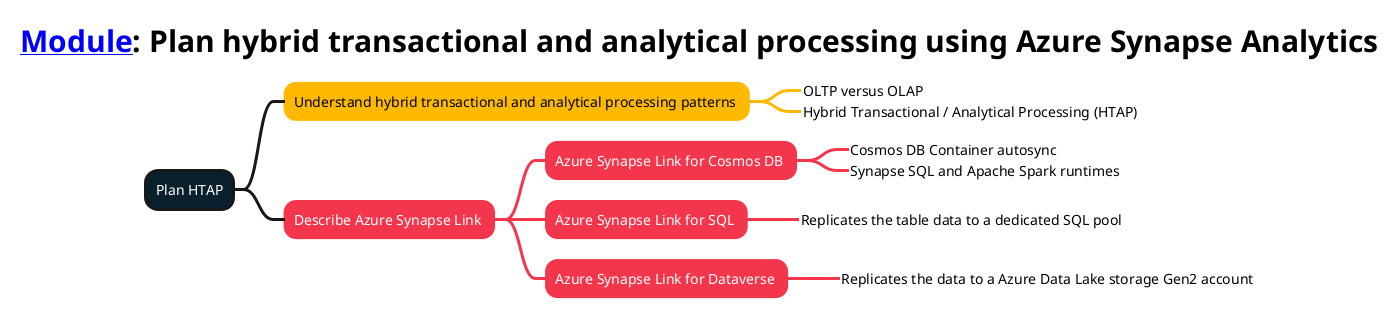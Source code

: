 @startmindmap
<style>
title {
        FontSize 30
        FontColor #000000
    }
mindmapDiagram {
    :depth(0) {
        BackgroundColor #091f2c
        FontColor #ffffff
        LineThickness 3.0
    }
    .topic1 {
        BackgroundColor #ffb900
        LineColor #ffb900
        LineThickness 3.0
        FontColor #000000
    }
    .topic2 {
        BackgroundColor #f4364c
        LineColor #f4364c
        LineThickness 3.0
        FontColor #ffffff
    }
    .topic3 {
        BackgroundColor #c5b4e3
        LineColor #c5b4e3
        LineThickness 3.0
        FontColor #000000
    }
    .topic4 {
        BackgroundColor #e1d3c7
        LineColor #e1d3c7
        LineThickness 3.0
        FontColor #000000
    }
    .topic5 {
        BackgroundColor #07641d
        LineColor #07641d
        LineThickness 3.0
        FontColor #ffffff
    }
}
</style>
title [[https://learn.microsoft.com/training/modules/design-hybrid-transactional-analytical-processing-using-azure-synapse-analytics/ Module]]: Plan hybrid transactional and analytical processing using Azure Synapse Analytics
+ Plan HTAP
++ Understand hybrid transactional and analytical processing patterns <<topic1>>
+++_ OLTP versus OLAP
+++_ Hybrid Transactional / Analytical Processing (HTAP)
++ Describe Azure Synapse Link <<topic2>>
+++ Azure Synapse Link for Cosmos DB <<topic2>>
++++_ Cosmos DB Container autosync
++++_ Synapse SQL and Apache Spark runtimes
+++ Azure Synapse Link for SQL <<topic2>>
++++_ Replicates the table data to a dedicated SQL pool
+++ Azure Synapse Link for Dataverse <<topic2>>
++++_ Replicates the data to a Azure Data Lake storage Gen2 account
@endmindmap